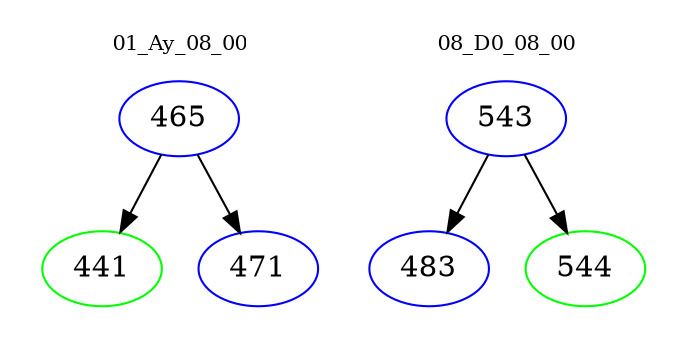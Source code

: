 digraph{
subgraph cluster_0 {
color = white
label = "01_Ay_08_00";
fontsize=10;
T0_465 [label="465", color="blue"]
T0_465 -> T0_441 [color="black"]
T0_441 [label="441", color="green"]
T0_465 -> T0_471 [color="black"]
T0_471 [label="471", color="blue"]
}
subgraph cluster_1 {
color = white
label = "08_D0_08_00";
fontsize=10;
T1_543 [label="543", color="blue"]
T1_543 -> T1_483 [color="black"]
T1_483 [label="483", color="blue"]
T1_543 -> T1_544 [color="black"]
T1_544 [label="544", color="green"]
}
}

